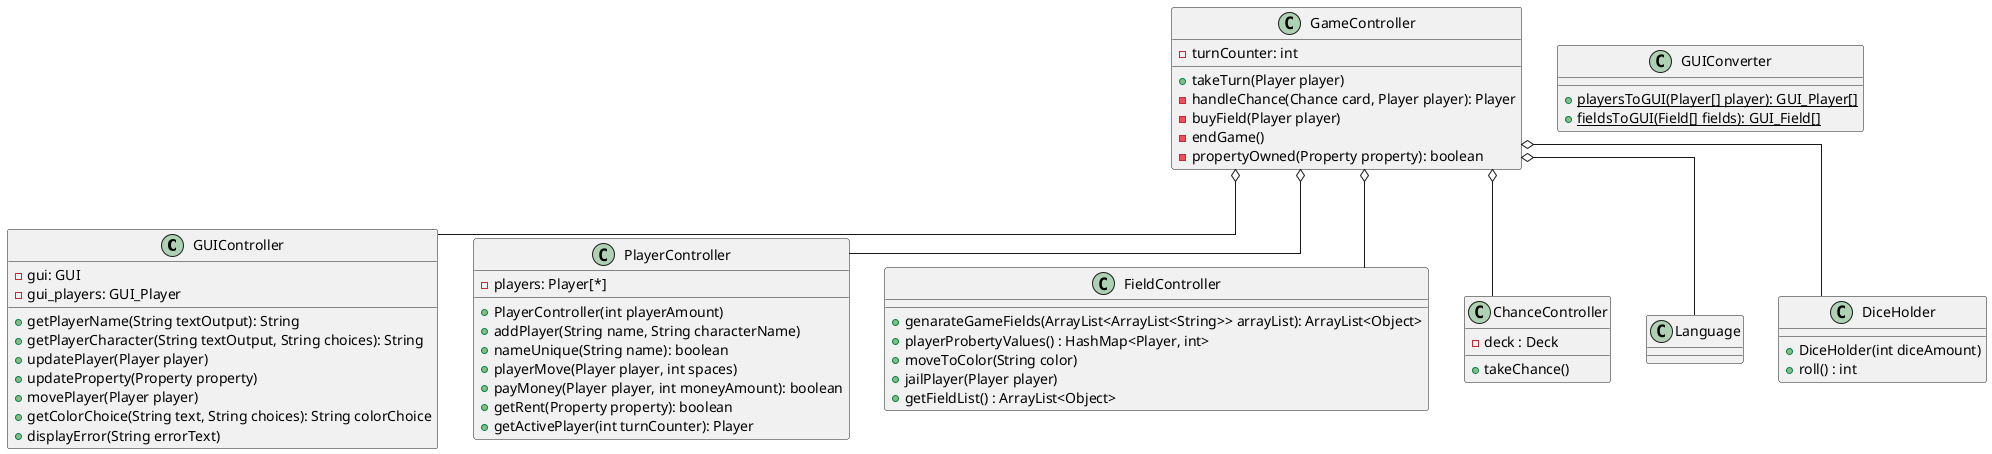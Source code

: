 @startuml
skinparam linetype polyline
skinparam linetype ortho

Class GUIController{
 - gui: GUI
 - gui_players: GUI_Player
 + getPlayerName(String textOutput): String
 + getPlayerCharacter(String textOutput, String choices): String
 + updatePlayer(Player player)
 + updateProperty(Property property)
 + movePlayer(Player player)
 + getColorChoice(String text, String choices): String colorChoice
 + displayError(String errorText)
}
Class GUIConverter{
 {static} + playersToGUI(Player[] player): GUI_Player[]
 {static} + fieldsToGUI(Field[] fields): GUI_Field[]
}
Class GameController{
 - turnCounter: int
 + takeTurn(Player player)
 - handleChance(Chance card, Player player): Player
 - buyField(Player player)
 - endGame()
 - propertyOwned(Property property): boolean
}

Class PlayerController{
 - players: Player[*]
 + PlayerController(int playerAmount)
 + addPlayer(String name, String characterName)
 + nameUnique(String name): boolean
 + playerMove(Player player, int spaces)
 + payMoney(Player player, int moneyAmount): boolean
 + getRent(Property property): boolean
 + getActivePlayer(int turnCounter): Player
}

Class FieldController{
 + genarateGameFields(ArrayList<ArrayList<String>> arrayList): ArrayList<Object>
 + playerProbertyValues() : HashMap<Player, int>
 + moveToColor(String color)
 + jailPlayer(Player player)
 + getFieldList() : ArrayList<Object>
}

Class ChanceController{
 - deck : Deck
 + takeChance()
}

Class Language{

}

Class DiceHolder{
 + DiceHolder(int diceAmount)
 + roll() : int
}

GameController o-- GUIController
GameController o-- PlayerController
GameController o-- FieldController
GameController o-- ChanceController
GameController o-- DiceHolder
GameController o-- Language

@enduml
